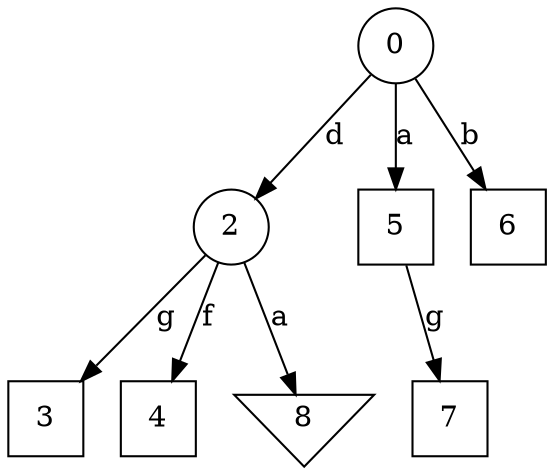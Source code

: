 digraph teste{
zero [shape=circle, label="0"] //{0}
two  [shape=circle, label="2"]
three [shape=square, label="3"]
four [shape=square, label="4"]
five [shape=square, label="5"]
six [shape=square, label="6"]
seven [shape=square, label="7"]
eight [shape=invtriangle, label="8"]

//zero -> one [shape=cross]  deleted
zero -> two [label="d"] // {1}
zero -> five [label="a"]  //{7}
zero -> six [label="b"] // {8, 9}

two -> four [label="f"] // {1, 3, 5, 21, 26}
two -> three [label="g"]// {11, 12, 13}
two -> eight [label="a"]//{10}
//two -> seven //{18}

five -> seven [label="g"]
//five -> nine [label="
//five -> six 
}
